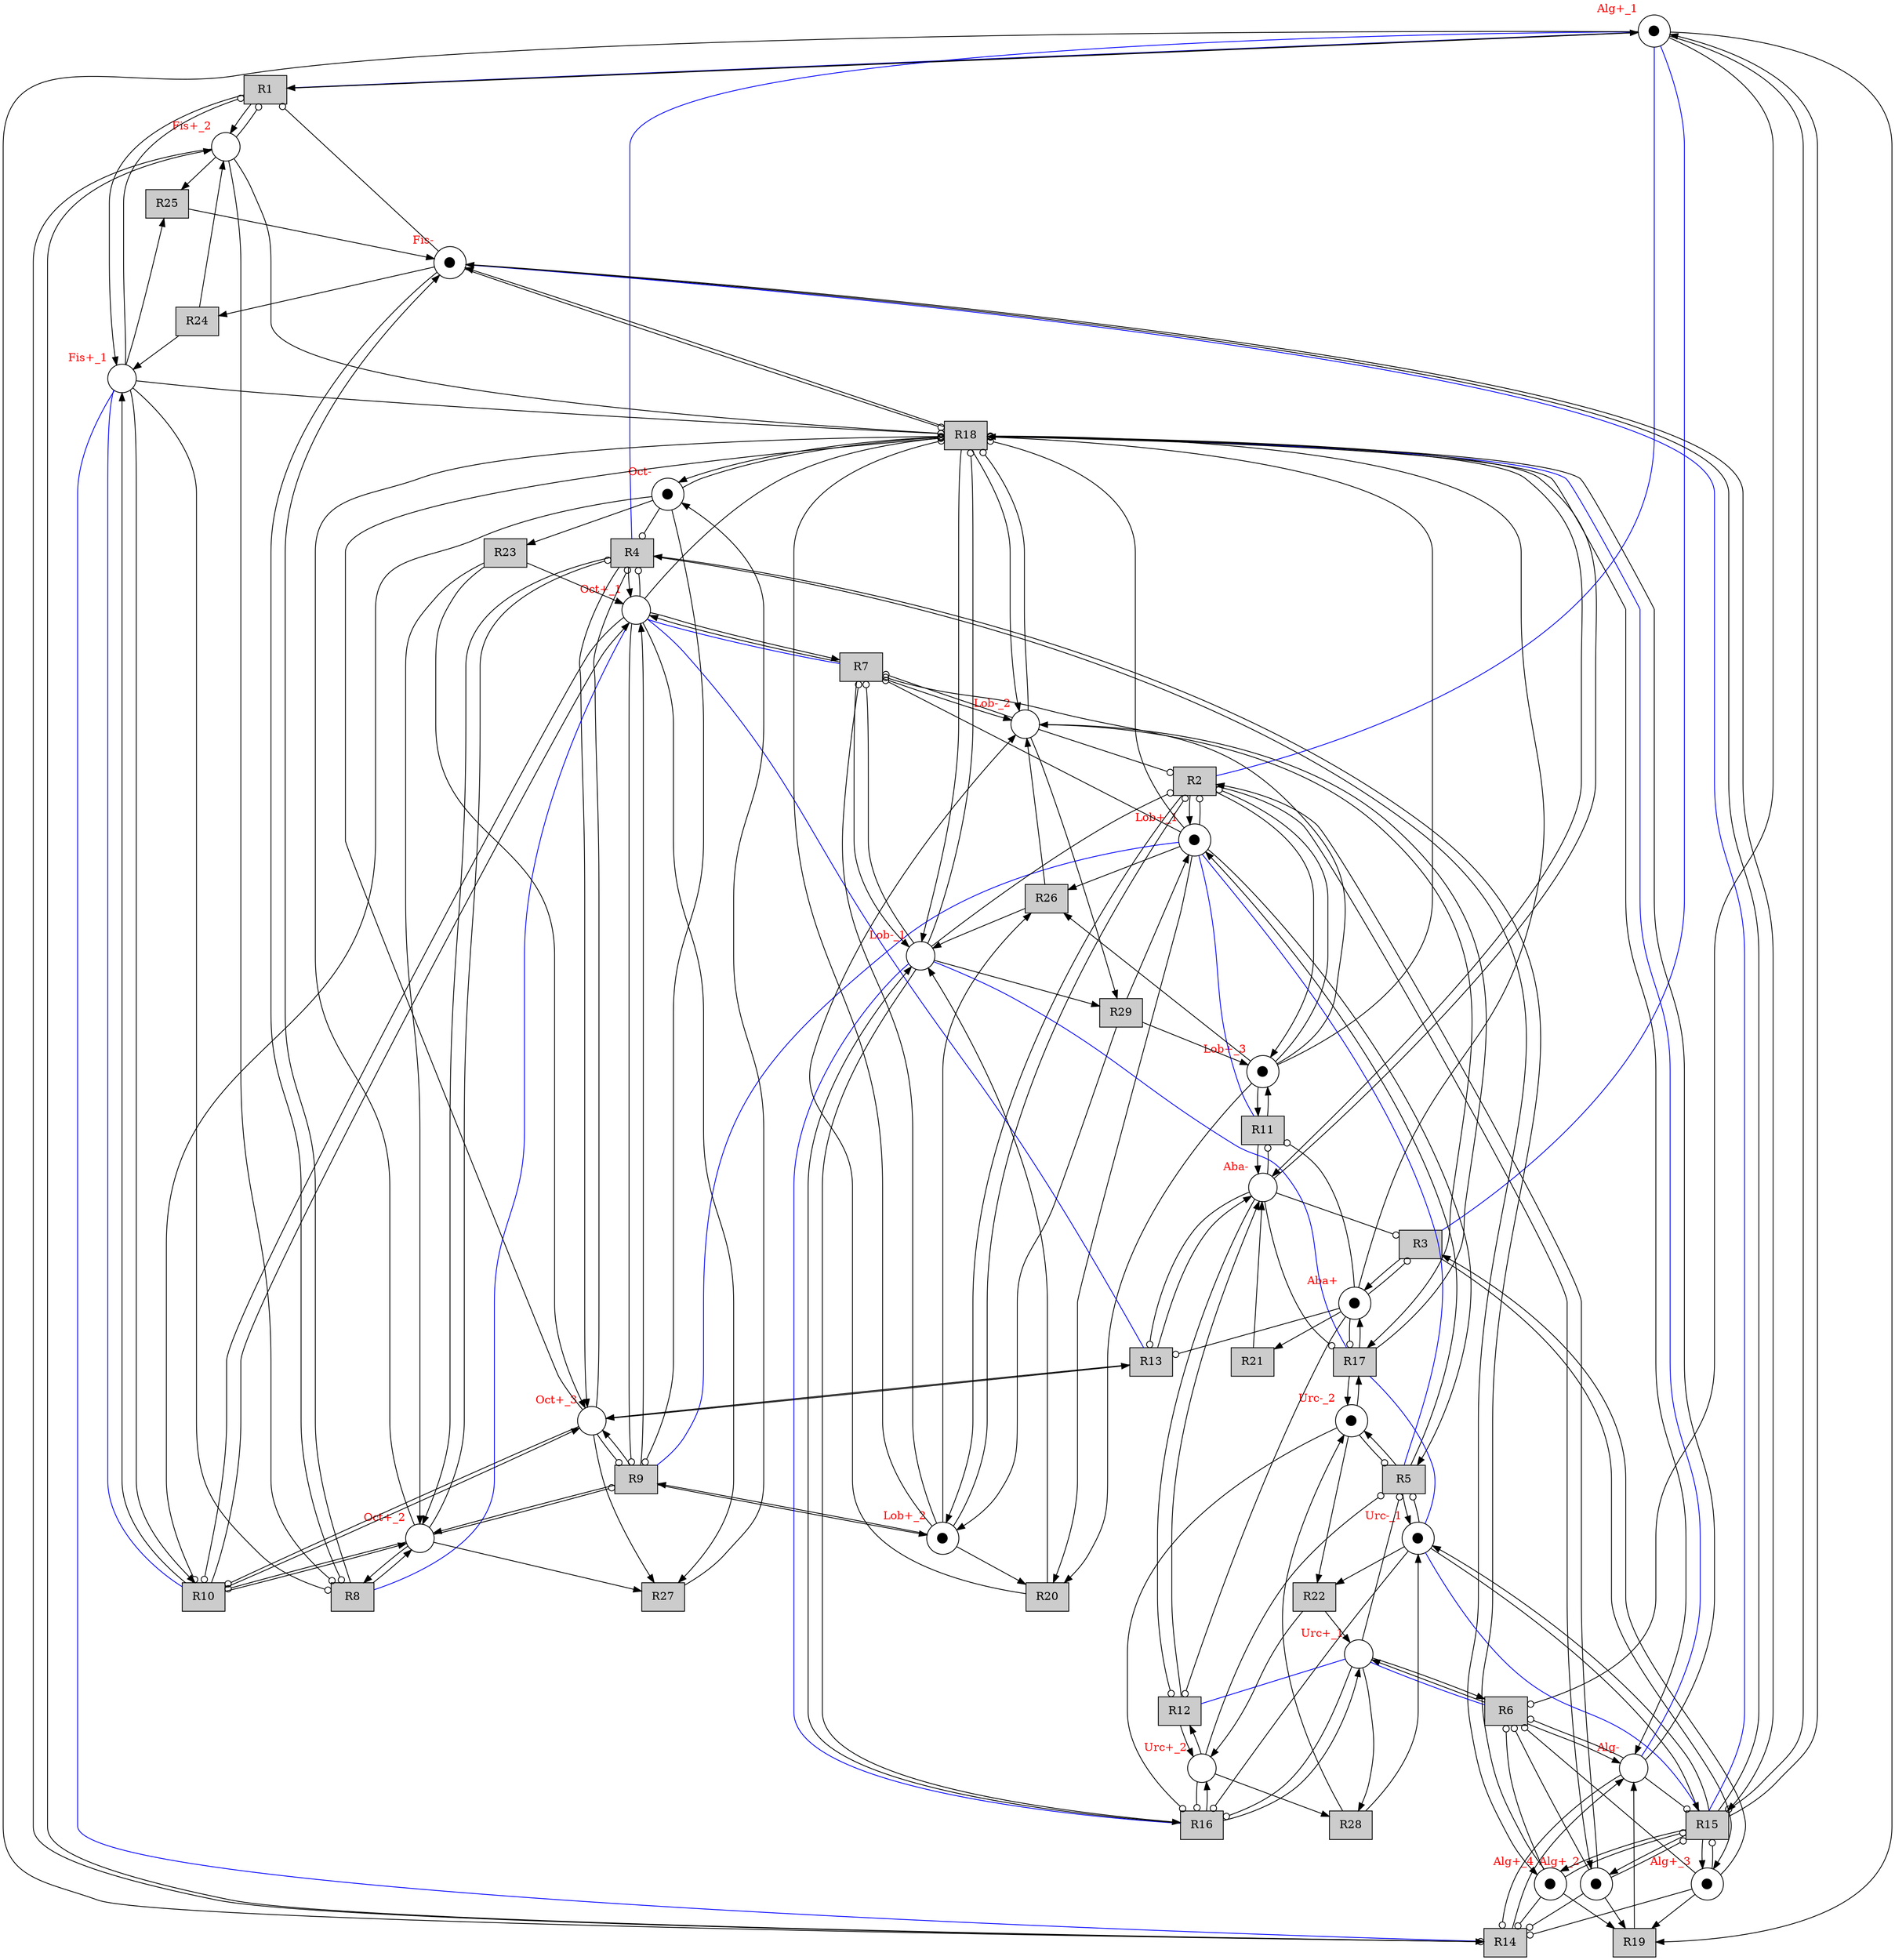 digraph test {
  p1 -> t1 [arrowhead=none color="blue"];
  p1 -> t2 [arrowhead=none color="blue"];
  p1 -> t3 [arrowhead=none color="blue"];
  p1 -> t4 [arrowhead=none color="blue"];
  p5 -> t5 [arrowhead=none color="blue"];
  p3 -> t6 [arrowhead=none color="blue"];
  p9 -> t7 [arrowhead=none color="blue"];
  p9 -> t8 [arrowhead=none color="blue"];
  p5 -> t9 [arrowhead=none color="blue"];
  p11 -> t10 [arrowhead=none color="blue"];
  p5 -> t11 [arrowhead=none color="blue"];
  p3 -> t12 [arrowhead=none color="blue"];
  p9 -> t13 [arrowhead=none color="blue"];
  p11 -> t14 [arrowhead=none color="blue"];
  p12 -> t15 [arrowhead=none color="blue"];
  p4 -> t15 [arrowhead=none color="blue"];
  p6 -> t16 [arrowhead=none color="blue"];
  p4 -> t17 [arrowhead=none color="blue"];
  p6 -> t17 [arrowhead=none color="blue"];
  p2 -> t18 [arrowhead=none color="blue"];
  t1 -> p21;
  t1 -> p11;
  t2 -> p17;
  t2 -> p18;
  t2 -> p5;
  t3 -> p7;
  t4 -> p16;
  t4 -> p20;
  t4 -> p9;
  t5 -> p22;
  t5 -> p4;
  t6 -> p2;
  t7 -> p23;
  t7 -> p6;
  t8 -> p12;
  t9 -> p16;
  t9 -> p20;
  t9 -> p9;
  t10 -> p16;
  t10 -> p20;
  t10 -> p9;
  t11 -> p8;
  t12 -> p8;
  t13 -> p8;
  t14 -> p2;
  t15 -> p13;
  t15 -> p14;
  t15 -> p15;
  t15 -> p1;
  t16 -> p19;
  t16 -> p3;
  t17 -> p7;
  t18 -> p8;
  t18 -> p23;
  t18 -> p6;
  t18 -> p12;
  t18 -> p10;
  t19 -> p2;
  t20 -> p23;
  t20 -> p6;
  t21 -> p8;
  t22 -> p19;
  t22 -> p3;
  t23 -> p16;
  t23 -> p20;
  t23 -> p9;
  t24 -> p21;
  t24 -> p11;
  t25 -> p12;
  t26 -> p23;
  t26 -> p6;
  t27 -> p10;
  t28 -> p22;
  t28 -> p4;
  t29 -> p17;
  t29 -> p18;
  t29 -> p5;
  t1 -> p1;
  t2 -> p13;
  t3 -> p14;
  t4 -> p15;
  t5 -> p5;
  t6 -> p3;
  t7 -> p9;
  t8 -> p16;
  t9 -> p17;
  t10 -> p11;
  t11 -> p18;
  t12 -> p19;
  t13 -> p20;
  t14 -> p21;
  t15 -> p12;
  t15 -> p4;
  t16 -> p6;
  t17 -> p22;
  t17 -> p23;
  t18 -> p2;
  p13 -> t19;
  p14 -> t19;
  p15 -> t19;
  p1 -> t19;
  p17 -> t20;
  p18 -> t20;
  p5 -> t20;
  p7 -> t21;
  p22 -> t22;
  p4 -> t22;
  p10 -> t23;
  p12 -> t24;
  p21 -> t25;
  p11 -> t25;
  p17 -> t26;
  p18 -> t26;
  p5 -> t26;
  p16 -> t27;
  p20 -> t27;
  p9 -> t27;
  p19 -> t28;
  p3 -> t28;
  p23 -> t29;
  p6 -> t29;
  p1 -> t1;
  p13 -> t2;
  p14 -> t3;
  p15 -> t4;
  p5 -> t5;
  p3 -> t6;
  p9 -> t7;
  p16 -> t8;
  p17 -> t9;
  p11 -> t10;
  p18 -> t11;
  p19 -> t12;
  p20 -> t13;
  p21 -> t14;
  p12 -> t15;
  p4 -> t15;
  p6 -> t16;
  p22 -> t17;
  p23 -> t17;
  p2 -> t18;
  p21 -> t1 [arrowhead=odot];
  p11 -> t1 [arrowhead=odot];
  p12 -> t1 [arrowhead=odot];
  p17 -> t2 [arrowhead=odot];
  p18 -> t2 [arrowhead=odot];
  p5 -> t2 [arrowhead=odot];
  p23 -> t2 [arrowhead=odot];
  p6 -> t2 [arrowhead=odot];
  p7 -> t3 [arrowhead=odot];
  p8 -> t3 [arrowhead=odot];
  p16 -> t4 [arrowhead=odot];
  p20 -> t4 [arrowhead=odot];
  p9 -> t4 [arrowhead=odot];
  p10 -> t4 [arrowhead=odot];
  p19 -> t5 [arrowhead=odot];
  p3 -> t5 [arrowhead=odot];
  p22 -> t5 [arrowhead=odot];
  p4 -> t5 [arrowhead=odot];
  p13 -> t6 [arrowhead=odot];
  p14 -> t6 [arrowhead=odot];
  p15 -> t6 [arrowhead=odot];
  p1 -> t6 [arrowhead=odot];
  p2 -> t6 [arrowhead=odot];
  p17 -> t7 [arrowhead=odot];
  p18 -> t7 [arrowhead=odot];
  p5 -> t7 [arrowhead=odot];
  p23 -> t7 [arrowhead=odot];
  p6 -> t7 [arrowhead=odot];
  p21 -> t8 [arrowhead=odot];
  p11 -> t8 [arrowhead=odot];
  p12 -> t8 [arrowhead=odot];
  p16 -> t9 [arrowhead=odot];
  p20 -> t9 [arrowhead=odot];
  p9 -> t9 [arrowhead=odot];
  p10 -> t9 [arrowhead=odot];
  p16 -> t10 [arrowhead=odot];
  p20 -> t10 [arrowhead=odot];
  p9 -> t10 [arrowhead=odot];
  p10 -> t10 [arrowhead=odot];
  p7 -> t11 [arrowhead=odot];
  p8 -> t11 [arrowhead=odot];
  p7 -> t12 [arrowhead=odot];
  p8 -> t12 [arrowhead=odot];
  p7 -> t13 [arrowhead=odot];
  p8 -> t13 [arrowhead=odot];
  p13 -> t14 [arrowhead=odot];
  p14 -> t14 [arrowhead=odot];
  p15 -> t14 [arrowhead=odot];
  p1 -> t14 [arrowhead=odot];
  p2 -> t14 [arrowhead=odot];
  p13 -> t15 [arrowhead=odot];
  p14 -> t15 [arrowhead=odot];
  p15 -> t15 [arrowhead=odot];
  p1 -> t15 [arrowhead=odot];
  p2 -> t15 [arrowhead=odot];
  p19 -> t16 [arrowhead=odot];
  p3 -> t16 [arrowhead=odot];
  p22 -> t16 [arrowhead=odot];
  p4 -> t16 [arrowhead=odot];
  p7 -> t17 [arrowhead=odot];
  p8 -> t17 [arrowhead=odot];
  p7 -> t18 [arrowhead=odot];
  p8 -> t18 [arrowhead=odot];
  p17 -> t18 [arrowhead=odot];
  p18 -> t18 [arrowhead=odot];
  p5 -> t18 [arrowhead=odot];
  p23 -> t18 [arrowhead=odot];
  p6 -> t18 [arrowhead=odot];
  p21 -> t18 [arrowhead=odot];
  p11 -> t18 [arrowhead=odot];
  p12 -> t18 [arrowhead=odot];
  p16 -> t18 [arrowhead=odot];
  p20 -> t18 [arrowhead=odot];
  p9 -> t18 [arrowhead=odot];
  p10 -> t18 [arrowhead=odot];
  p1 [label=⬤ xlabel= <<FONT COLOR="red">Alg+_1</FONT>> shape=circle ];
  p2 [label="" xlabel= <<FONT COLOR="red">Alg-</FONT>> shape=circle ];
  p3 [label="" xlabel= <<FONT COLOR="red">Urc+_1</FONT>> shape=circle ];
  p4 [label=⬤ xlabel= <<FONT COLOR="red">Urc-_1</FONT>> shape=circle ];
  p5 [label=⬤ xlabel= <<FONT COLOR="red">Lob+_1</FONT>> shape=circle ];
  p6 [label="" xlabel= <<FONT COLOR="red">Lob-_1</FONT>> shape=circle ];
  p7 [label=⬤ xlabel= <<FONT COLOR="red">Aba+</FONT>> shape=circle ];
  p8 [label="" xlabel= <<FONT COLOR="red">Aba-</FONT>> shape=circle ];
  p9 [label="" xlabel= <<FONT COLOR="red">Oct+_1</FONT>> shape=circle ];
  p10 [label=⬤ xlabel= <<FONT COLOR="red">Oct-</FONT>> shape=circle ];
  p11 [label="" xlabel= <<FONT COLOR="red">Fis+_1</FONT>> shape=circle ];
  p12 [label=⬤ xlabel= <<FONT COLOR="red">Fis-</FONT>> shape=circle ];
  p13 [label=⬤ xlabel= <<FONT COLOR="red">Alg+_2</FONT>> shape=circle ];
  p14 [label=⬤ xlabel= <<FONT COLOR="red">Alg+_3</FONT>> shape=circle ];
  p15 [label=⬤ xlabel= <<FONT COLOR="red">Alg+_4</FONT>> shape=circle ];
  p16 [label="" xlabel= <<FONT COLOR="red">Oct+_2</FONT>> shape=circle ];
  p17 [label=⬤ xlabel= <<FONT COLOR="red">Lob+_2</FONT>> shape=circle ];
  p18 [label=⬤ xlabel= <<FONT COLOR="red">Lob+_3</FONT>> shape=circle ];
  p19 [label="" xlabel= <<FONT COLOR="red">Urc+_2</FONT>> shape=circle ];
  p20 [label="" xlabel= <<FONT COLOR="red">Oct+_3</FONT>> shape=circle ];
  p21 [label="" xlabel= <<FONT COLOR="red">Fis+_2</FONT>> shape=circle ];
  p22 [label=⬤ xlabel= <<FONT COLOR="red">Urc-_2</FONT>> shape=circle ];
  p23 [label="" xlabel= <<FONT COLOR="red">Lob-_2</FONT>> shape=circle ];
  t1 [fillcolor="#cccccc" label="R1" shape=box style=filled];
  t2 [fillcolor="#cccccc" label="R2" shape=box style=filled];
  t3 [fillcolor="#cccccc" label="R3" shape=box style=filled];
  t4 [fillcolor="#cccccc" label="R4" shape=box style=filled];
  t5 [fillcolor="#cccccc" label="R5" shape=box style=filled];
  t6 [fillcolor="#cccccc" label="R6" shape=box style=filled];
  t7 [fillcolor="#cccccc" label="R7" shape=box style=filled];
  t8 [fillcolor="#cccccc" label="R8" shape=box style=filled];
  t9 [fillcolor="#cccccc" label="R9" shape=box style=filled];
  t10 [fillcolor="#cccccc" label="R10" shape=box style=filled];
  t11 [fillcolor="#cccccc" label="R11" shape=box style=filled];
  t12 [fillcolor="#cccccc" label="R12" shape=box style=filled];
  t13 [fillcolor="#cccccc" label="R13" shape=box style=filled];
  t14 [fillcolor="#cccccc" label="R14" shape=box style=filled];
  t15 [fillcolor="#cccccc" label="R15" shape=box style=filled];
  t16 [fillcolor="#cccccc" label="R16" shape=box style=filled];
  t17 [fillcolor="#cccccc" label="R17" shape=box style=filled];
  t18 [fillcolor="#cccccc" label="R18" shape=box style=filled];
  t19 [fillcolor="#cccccc" label="R19" shape=box style=filled];
  t20 [fillcolor="#cccccc" label="R20" shape=box style=filled];
  t21 [fillcolor="#cccccc" label="R21" shape=box style=filled];
  t22 [fillcolor="#cccccc" label="R22" shape=box style=filled];
  t23 [fillcolor="#cccccc" label="R23" shape=box style=filled];
  t24 [fillcolor="#cccccc" label="R24" shape=box style=filled];
  t25 [fillcolor="#cccccc" label="R25" shape=box style=filled];
  t26 [fillcolor="#cccccc" label="R26" shape=box style=filled];
  t27 [fillcolor="#cccccc" label="R27" shape=box style=filled];
  t28 [fillcolor="#cccccc" label="R28" shape=box style=filled];
  t29 [fillcolor="#cccccc" label="R29" shape=box style=filled];
}